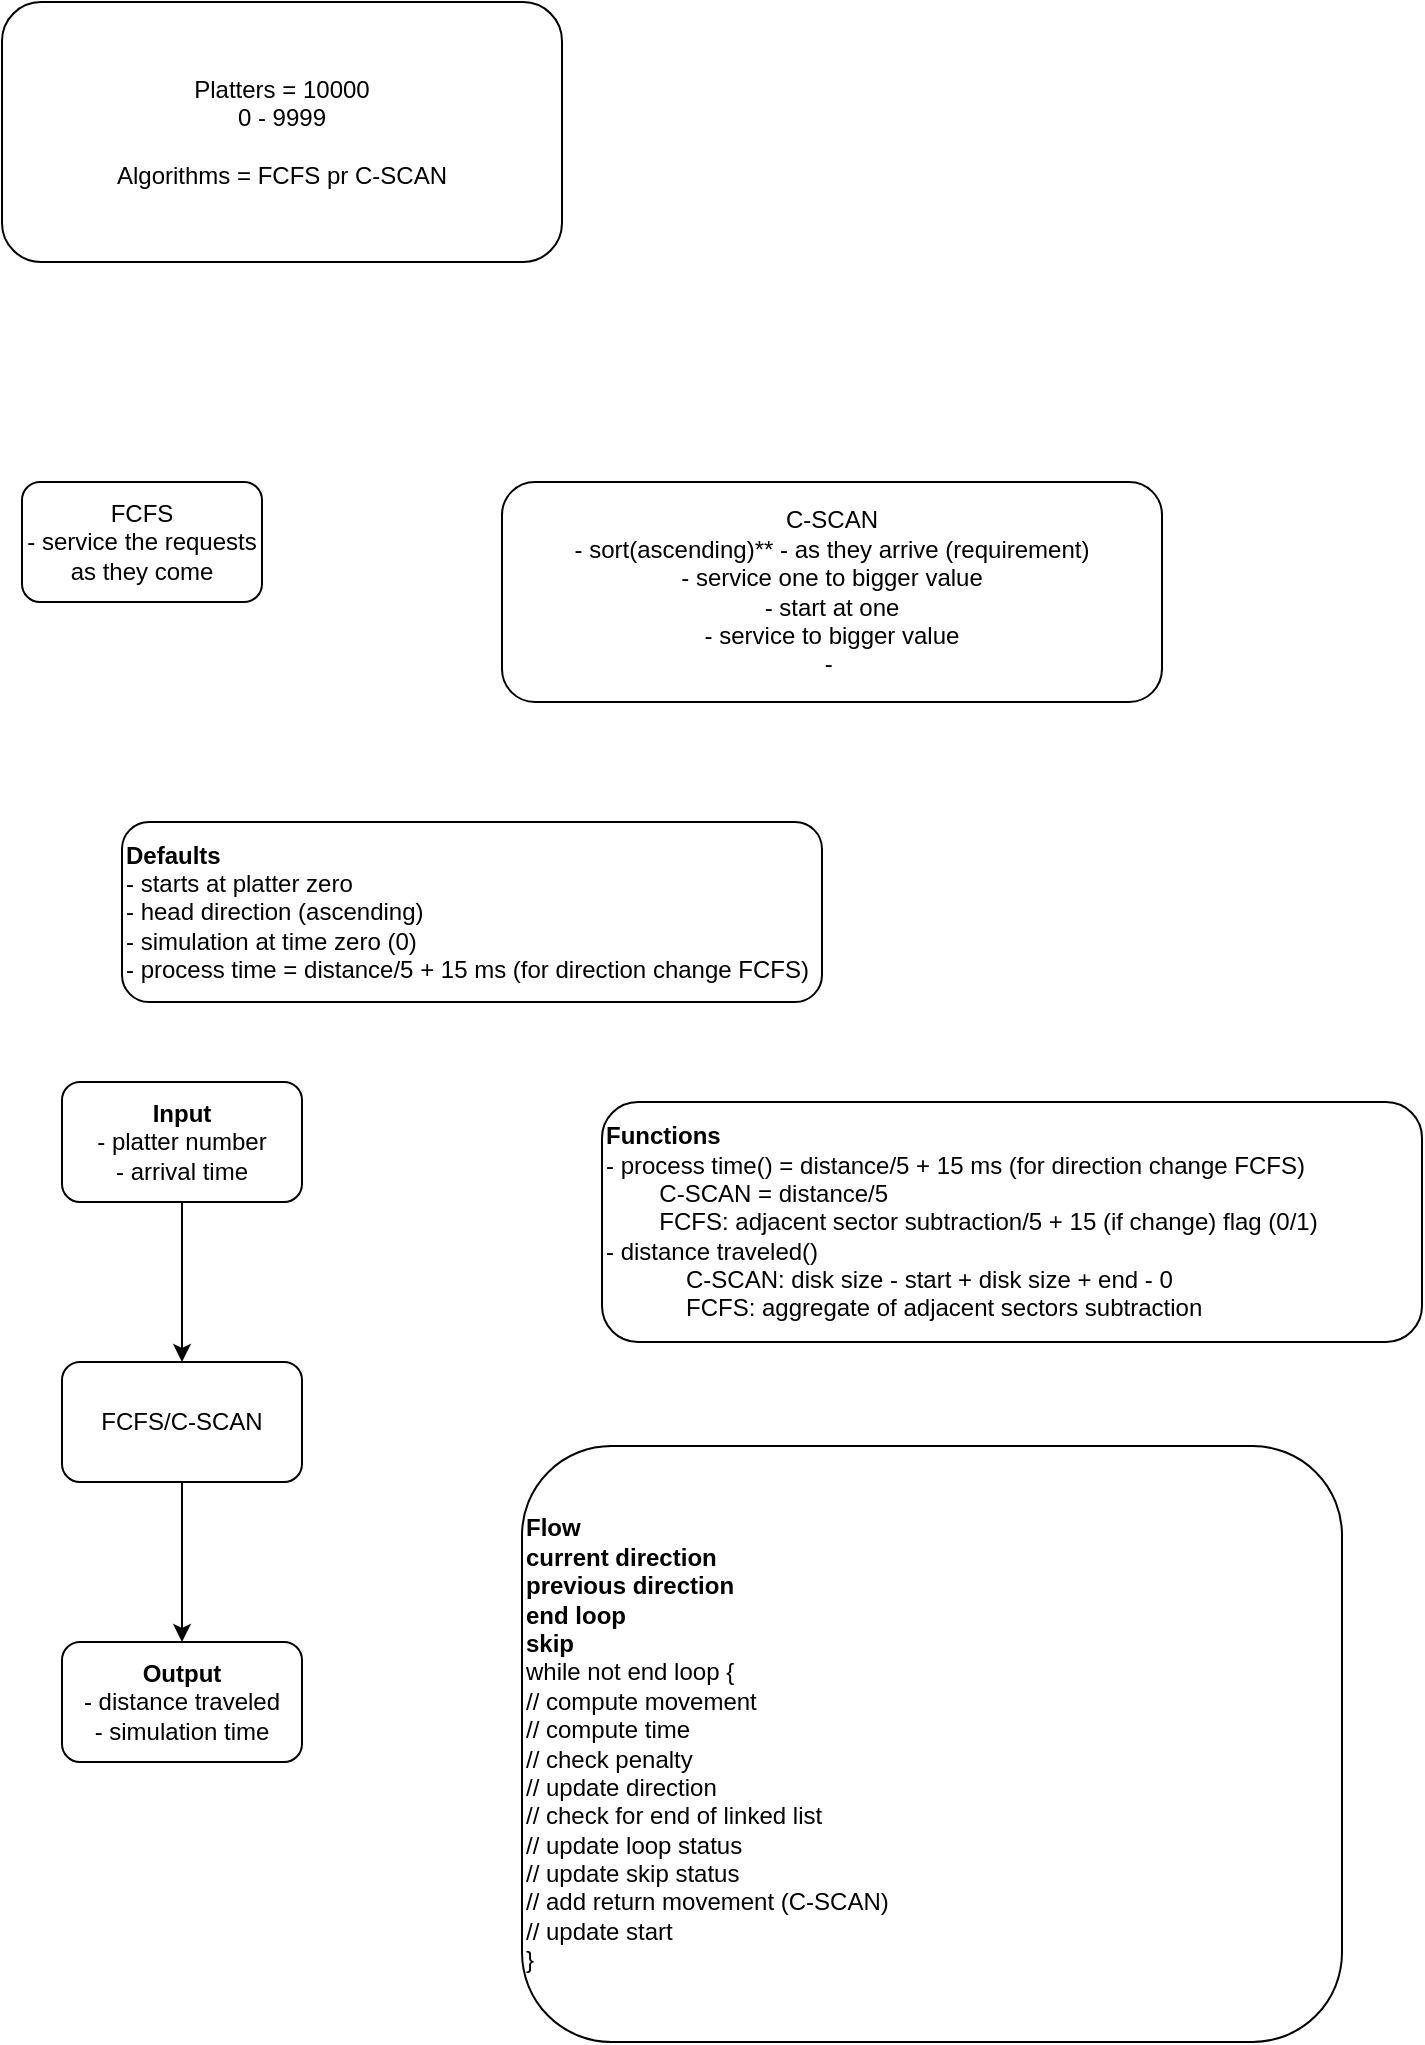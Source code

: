 <mxfile version="17.4.0" type="dropbox"><diagram id="Z7Zgx8Ic4auaSFBjs62W" name="Page-1"><mxGraphModel dx="965" dy="596" grid="1" gridSize="10" guides="1" tooltips="1" connect="1" arrows="1" fold="1" page="1" pageScale="1" pageWidth="1200" pageHeight="1920" math="0" shadow="0"><root><mxCell id="0"/><mxCell id="1" parent="0"/><mxCell id="LS4Pdz6ublHGQ7BKS-Gc-1" value="Platters = 10000&lt;br&gt;0 - 9999&lt;br&gt;&lt;br&gt;Algorithms = FCFS pr C-SCAN" style="rounded=1;whiteSpace=wrap;html=1;" vertex="1" parent="1"><mxGeometry x="210" y="70" width="280" height="130" as="geometry"/></mxCell><mxCell id="LS4Pdz6ublHGQ7BKS-Gc-2" value="FCFS&lt;br&gt;- service the requests as they come" style="rounded=1;whiteSpace=wrap;html=1;" vertex="1" parent="1"><mxGeometry x="220" y="310" width="120" height="60" as="geometry"/></mxCell><mxCell id="LS4Pdz6ublHGQ7BKS-Gc-3" value="C-SCAN&lt;br&gt;- sort(ascending)** - as they arrive (requirement)&lt;br&gt;- service one to bigger value&lt;br&gt;- start at one&lt;br&gt;- service to bigger value&lt;br&gt;-&amp;nbsp;" style="rounded=1;whiteSpace=wrap;html=1;" vertex="1" parent="1"><mxGeometry x="460" y="310" width="330" height="110" as="geometry"/></mxCell><mxCell id="LS4Pdz6ublHGQ7BKS-Gc-4" value="&lt;b&gt;Defaults&lt;/b&gt;&lt;br&gt;- starts at platter zero&lt;br&gt;- head direction (ascending)&lt;br&gt;- simulation at time zero (0)&lt;br&gt;- process time = distance/5 + 15 ms (for direction change FCFS)" style="rounded=1;whiteSpace=wrap;html=1;align=left;" vertex="1" parent="1"><mxGeometry x="270" y="480" width="350" height="90" as="geometry"/></mxCell><mxCell id="LS4Pdz6ublHGQ7BKS-Gc-5" value="&lt;b&gt;Output&lt;/b&gt;&lt;br&gt;- distance traveled&lt;br&gt;- simulation time" style="rounded=1;whiteSpace=wrap;html=1;" vertex="1" parent="1"><mxGeometry x="240" y="890" width="120" height="60" as="geometry"/></mxCell><mxCell id="LS4Pdz6ublHGQ7BKS-Gc-8" style="edgeStyle=orthogonalEdgeStyle;rounded=0;orthogonalLoop=1;jettySize=auto;html=1;exitX=0.5;exitY=1;exitDx=0;exitDy=0;" edge="1" parent="1" source="LS4Pdz6ublHGQ7BKS-Gc-6" target="LS4Pdz6ublHGQ7BKS-Gc-7"><mxGeometry relative="1" as="geometry"/></mxCell><mxCell id="LS4Pdz6ublHGQ7BKS-Gc-6" value="&lt;b&gt;Input&lt;br&gt;&lt;/b&gt;- platter number&lt;br&gt;- arrival time" style="rounded=1;whiteSpace=wrap;html=1;" vertex="1" parent="1"><mxGeometry x="240" y="610" width="120" height="60" as="geometry"/></mxCell><mxCell id="LS4Pdz6ublHGQ7BKS-Gc-9" style="edgeStyle=orthogonalEdgeStyle;rounded=0;orthogonalLoop=1;jettySize=auto;html=1;exitX=0.5;exitY=1;exitDx=0;exitDy=0;entryX=0.5;entryY=0;entryDx=0;entryDy=0;" edge="1" parent="1" source="LS4Pdz6ublHGQ7BKS-Gc-7" target="LS4Pdz6ublHGQ7BKS-Gc-5"><mxGeometry relative="1" as="geometry"/></mxCell><mxCell id="LS4Pdz6ublHGQ7BKS-Gc-7" value="FCFS/C-SCAN" style="rounded=1;whiteSpace=wrap;html=1;" vertex="1" parent="1"><mxGeometry x="240" y="750" width="120" height="60" as="geometry"/></mxCell><mxCell id="LS4Pdz6ublHGQ7BKS-Gc-10" value="&lt;b&gt;Functions&lt;/b&gt;&lt;br&gt;- process time() = distance/5 + 15 ms (for direction change FCFS)&lt;br&gt;&lt;span style=&quot;white-space: pre&quot;&gt;&#9;&lt;/span&gt;C-SCAN = distance/5&lt;br&gt;&lt;span style=&quot;white-space: pre&quot;&gt;&#9;&lt;/span&gt;FCFS: adjacent sector subtraction/5 + 15 (if change) flag (0/1)&lt;br&gt;- distance traveled()&lt;br&gt;&lt;blockquote style=&quot;margin: 0 0 0 40px ; border: none ; padding: 0px&quot;&gt;C-SCAN: disk size - start + disk size + end - 0&lt;br&gt;FCFS: aggregate of adjacent sectors subtraction&lt;/blockquote&gt;" style="rounded=1;whiteSpace=wrap;html=1;align=left;" vertex="1" parent="1"><mxGeometry x="510" y="620" width="410" height="120" as="geometry"/></mxCell><mxCell id="LS4Pdz6ublHGQ7BKS-Gc-11" value="&lt;b&gt;Flow&lt;br&gt;current direction&lt;br&gt;previous direction&lt;br&gt;end loop&lt;br&gt;skip&lt;br&gt;&lt;/b&gt;while not end loop {&lt;br&gt;// compute movement&lt;br&gt;// compute time&lt;br&gt;// check penalty&lt;br&gt;// update direction&lt;br&gt;// check for end of linked list&lt;br&gt;// update loop status&lt;br&gt;// update skip status&lt;br&gt;// add return movement (C-SCAN)&lt;br&gt;// update start&lt;br&gt;}" style="rounded=1;whiteSpace=wrap;html=1;align=left;" vertex="1" parent="1"><mxGeometry x="470" y="792" width="410" height="298" as="geometry"/></mxCell></root></mxGraphModel></diagram></mxfile>
